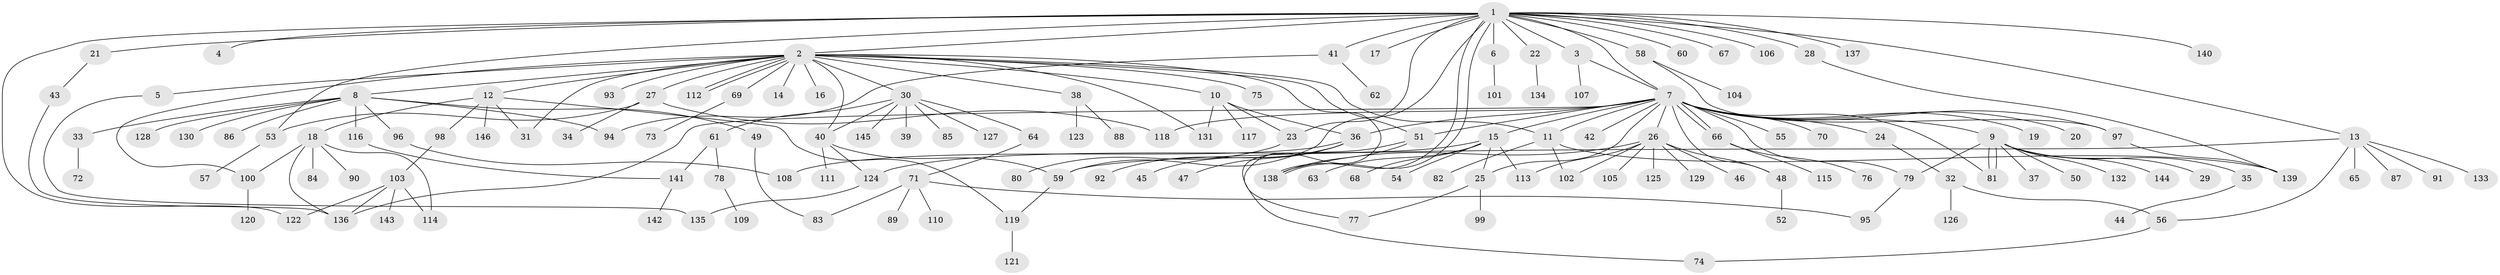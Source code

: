 // Generated by graph-tools (version 1.1) at 2025/01/03/09/25 03:01:53]
// undirected, 146 vertices, 189 edges
graph export_dot {
graph [start="1"]
  node [color=gray90,style=filled];
  1;
  2;
  3;
  4;
  5;
  6;
  7;
  8;
  9;
  10;
  11;
  12;
  13;
  14;
  15;
  16;
  17;
  18;
  19;
  20;
  21;
  22;
  23;
  24;
  25;
  26;
  27;
  28;
  29;
  30;
  31;
  32;
  33;
  34;
  35;
  36;
  37;
  38;
  39;
  40;
  41;
  42;
  43;
  44;
  45;
  46;
  47;
  48;
  49;
  50;
  51;
  52;
  53;
  54;
  55;
  56;
  57;
  58;
  59;
  60;
  61;
  62;
  63;
  64;
  65;
  66;
  67;
  68;
  69;
  70;
  71;
  72;
  73;
  74;
  75;
  76;
  77;
  78;
  79;
  80;
  81;
  82;
  83;
  84;
  85;
  86;
  87;
  88;
  89;
  90;
  91;
  92;
  93;
  94;
  95;
  96;
  97;
  98;
  99;
  100;
  101;
  102;
  103;
  104;
  105;
  106;
  107;
  108;
  109;
  110;
  111;
  112;
  113;
  114;
  115;
  116;
  117;
  118;
  119;
  120;
  121;
  122;
  123;
  124;
  125;
  126;
  127;
  128;
  129;
  130;
  131;
  132;
  133;
  134;
  135;
  136;
  137;
  138;
  139;
  140;
  141;
  142;
  143;
  144;
  145;
  146;
  1 -- 2;
  1 -- 3;
  1 -- 4;
  1 -- 6;
  1 -- 7;
  1 -- 13;
  1 -- 17;
  1 -- 21;
  1 -- 22;
  1 -- 23;
  1 -- 28;
  1 -- 41;
  1 -- 53;
  1 -- 58;
  1 -- 59;
  1 -- 60;
  1 -- 67;
  1 -- 106;
  1 -- 122;
  1 -- 137;
  1 -- 138;
  1 -- 138;
  1 -- 140;
  2 -- 5;
  2 -- 8;
  2 -- 10;
  2 -- 11;
  2 -- 12;
  2 -- 14;
  2 -- 16;
  2 -- 27;
  2 -- 30;
  2 -- 31;
  2 -- 38;
  2 -- 40;
  2 -- 51;
  2 -- 69;
  2 -- 75;
  2 -- 77;
  2 -- 93;
  2 -- 100;
  2 -- 112;
  2 -- 112;
  2 -- 131;
  3 -- 7;
  3 -- 107;
  5 -- 135;
  6 -- 101;
  7 -- 9;
  7 -- 11;
  7 -- 15;
  7 -- 19;
  7 -- 20;
  7 -- 24;
  7 -- 25;
  7 -- 26;
  7 -- 36;
  7 -- 42;
  7 -- 48;
  7 -- 51;
  7 -- 55;
  7 -- 66;
  7 -- 66;
  7 -- 70;
  7 -- 79;
  7 -- 81;
  7 -- 97;
  7 -- 118;
  7 -- 136;
  8 -- 33;
  8 -- 49;
  8 -- 86;
  8 -- 94;
  8 -- 96;
  8 -- 116;
  8 -- 128;
  8 -- 130;
  9 -- 29;
  9 -- 35;
  9 -- 37;
  9 -- 50;
  9 -- 79;
  9 -- 81;
  9 -- 81;
  9 -- 132;
  9 -- 144;
  10 -- 23;
  10 -- 36;
  10 -- 117;
  10 -- 131;
  11 -- 82;
  11 -- 102;
  11 -- 139;
  12 -- 18;
  12 -- 31;
  12 -- 98;
  12 -- 119;
  12 -- 146;
  13 -- 56;
  13 -- 59;
  13 -- 65;
  13 -- 87;
  13 -- 91;
  13 -- 133;
  15 -- 25;
  15 -- 54;
  15 -- 63;
  15 -- 68;
  15 -- 113;
  15 -- 124;
  18 -- 84;
  18 -- 90;
  18 -- 100;
  18 -- 114;
  18 -- 136;
  21 -- 43;
  22 -- 134;
  23 -- 80;
  24 -- 32;
  25 -- 77;
  25 -- 99;
  26 -- 46;
  26 -- 48;
  26 -- 102;
  26 -- 105;
  26 -- 113;
  26 -- 125;
  26 -- 129;
  26 -- 138;
  27 -- 34;
  27 -- 53;
  27 -- 118;
  28 -- 139;
  30 -- 39;
  30 -- 40;
  30 -- 61;
  30 -- 64;
  30 -- 85;
  30 -- 127;
  30 -- 145;
  32 -- 56;
  32 -- 126;
  33 -- 72;
  35 -- 44;
  36 -- 45;
  36 -- 47;
  36 -- 92;
  36 -- 108;
  38 -- 88;
  38 -- 123;
  40 -- 59;
  40 -- 111;
  40 -- 124;
  41 -- 62;
  41 -- 94;
  43 -- 136;
  48 -- 52;
  49 -- 83;
  51 -- 74;
  51 -- 138;
  53 -- 57;
  56 -- 74;
  58 -- 97;
  58 -- 104;
  59 -- 119;
  61 -- 78;
  61 -- 141;
  64 -- 71;
  66 -- 76;
  66 -- 115;
  69 -- 73;
  71 -- 83;
  71 -- 89;
  71 -- 95;
  71 -- 110;
  78 -- 109;
  79 -- 95;
  96 -- 108;
  97 -- 139;
  98 -- 103;
  100 -- 120;
  103 -- 114;
  103 -- 122;
  103 -- 136;
  103 -- 143;
  116 -- 141;
  119 -- 121;
  124 -- 135;
  141 -- 142;
}
